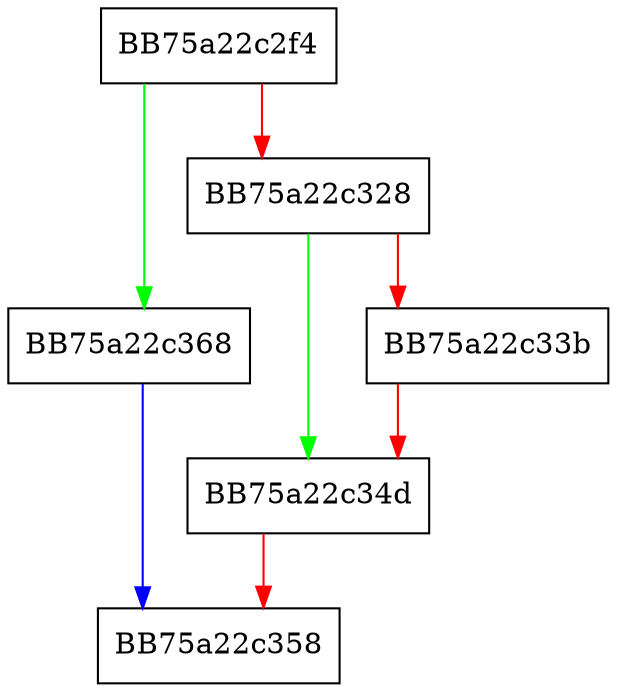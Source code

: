 digraph TestIsMonitoredFileOpen {
  node [shape="box"];
  graph [splines=ortho];
  BB75a22c2f4 -> BB75a22c368 [color="green"];
  BB75a22c2f4 -> BB75a22c328 [color="red"];
  BB75a22c328 -> BB75a22c34d [color="green"];
  BB75a22c328 -> BB75a22c33b [color="red"];
  BB75a22c33b -> BB75a22c34d [color="red"];
  BB75a22c34d -> BB75a22c358 [color="red"];
  BB75a22c368 -> BB75a22c358 [color="blue"];
}